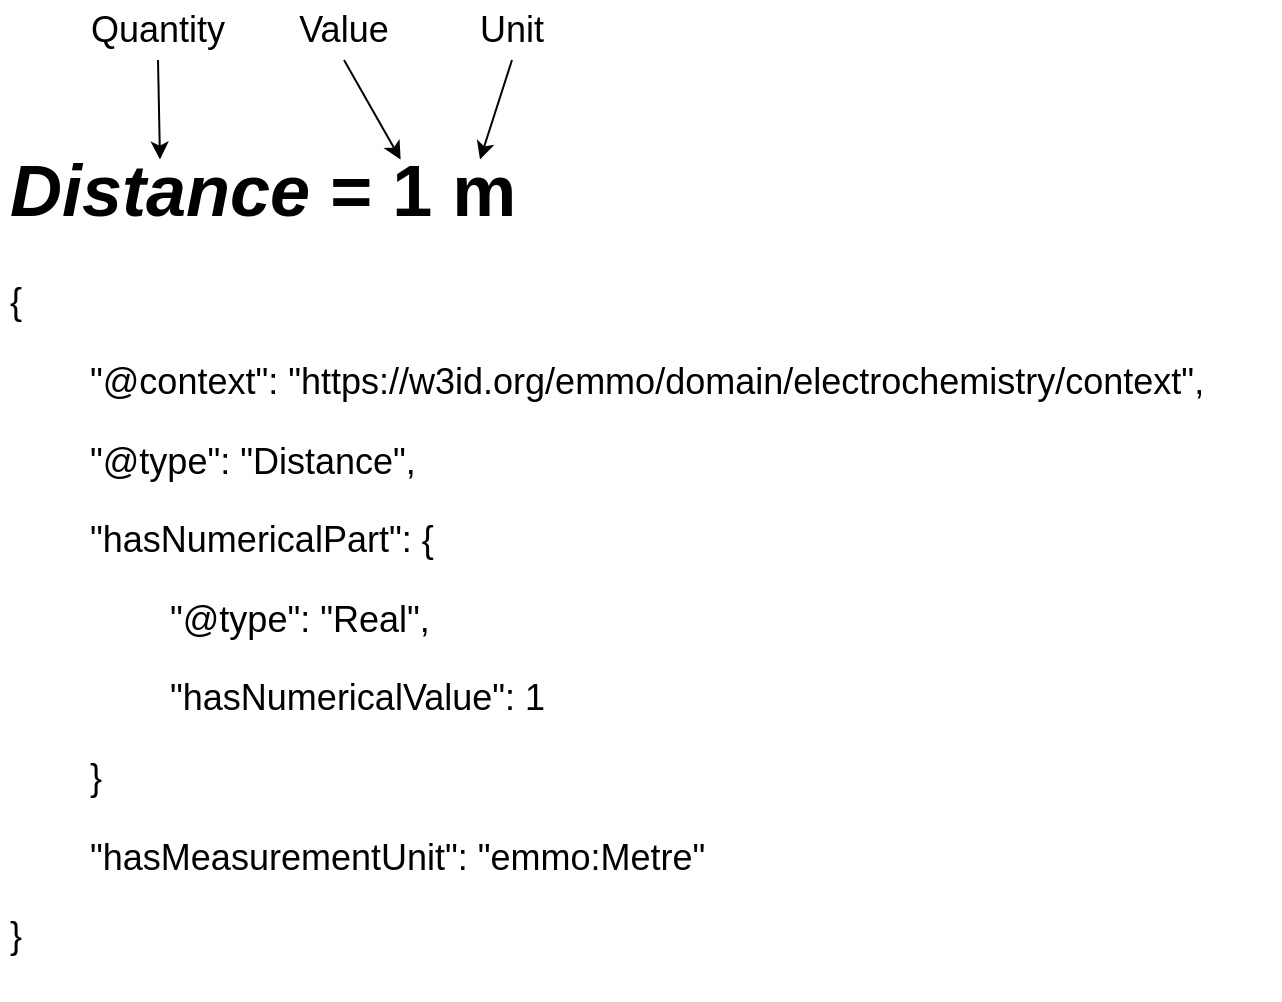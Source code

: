 <mxfile>
    <diagram id="oGXQRySidvoXShvRcTOY" name="Page-1">
        <mxGraphModel dx="772" dy="552" grid="1" gridSize="10" guides="1" tooltips="1" connect="1" arrows="1" fold="1" page="1" pageScale="1" pageWidth="850" pageHeight="1100" math="0" shadow="0">
            <root>
                <mxCell id="0"/>
                <mxCell id="1" parent="0"/>
                <mxCell id="7" value="&lt;h1&gt;&lt;i&gt;Distance &lt;/i&gt;= 1 m&lt;/h1&gt;&lt;p&gt;{&lt;/p&gt;&lt;p&gt;&lt;span style=&quot;white-space: pre;&quot;&gt;&#9;&lt;/span&gt;&quot;@context&quot;: &quot;https://w3id.org/emmo/domain/electrochemistry/context&quot;,&lt;br&gt;&lt;/p&gt;&lt;p&gt;&lt;span style=&quot;white-space: pre;&quot;&gt;&#9;&lt;/span&gt;&quot;@type&quot;: &quot;Distance&quot;,&lt;br&gt;&lt;/p&gt;&lt;p&gt;&lt;span style=&quot;white-space: pre;&quot;&gt;&#9;&lt;/span&gt;&quot;hasNumericalPart&quot;: {&lt;br&gt;&lt;/p&gt;&lt;p&gt;&lt;span style=&quot;white-space: pre;&quot;&gt;&#9;&lt;/span&gt;&lt;span style=&quot;white-space: pre;&quot;&gt;&#9;&lt;/span&gt;&quot;@type&quot;: &quot;Real&quot;,&lt;br&gt;&lt;/p&gt;&lt;p&gt;&lt;span style=&quot;white-space: pre;&quot;&gt;&#9;&lt;/span&gt;&lt;span style=&quot;white-space: pre;&quot;&gt;&#9;&lt;/span&gt;&quot;hasNumericalValue&quot;: 1&lt;br&gt;&lt;/p&gt;&lt;p&gt;&lt;span style=&quot;white-space: pre;&quot;&gt;&#9;&lt;/span&gt;}&lt;br&gt;&lt;/p&gt;&lt;p&gt;&lt;span style=&quot;white-space: pre;&quot;&gt;&#9;&lt;/span&gt;&quot;hasMeasurementUnit&quot;: &quot;emmo:Metre&quot;&lt;br&gt;&lt;/p&gt;&lt;p&gt;}&lt;/p&gt;" style="text;html=1;strokeColor=none;fillColor=none;spacing=5;spacingTop=-20;whiteSpace=wrap;overflow=hidden;rounded=0;fontSize=18;" parent="1" vertex="1">
                    <mxGeometry x="80" y="110" width="640" height="440" as="geometry"/>
                </mxCell>
                <mxCell id="13" style="edgeStyle=none;html=1;exitX=0.5;exitY=1;exitDx=0;exitDy=0;entryX=0.125;entryY=0.045;entryDx=0;entryDy=0;entryPerimeter=0;fontSize=18;" parent="1" source="8" target="7" edge="1">
                    <mxGeometry relative="1" as="geometry"/>
                </mxCell>
                <mxCell id="8" value="Quantity" style="text;html=1;strokeColor=none;fillColor=none;align=center;verticalAlign=middle;whiteSpace=wrap;rounded=0;fontSize=18;" parent="1" vertex="1">
                    <mxGeometry x="129" y="50" width="60" height="30" as="geometry"/>
                </mxCell>
                <mxCell id="14" style="edgeStyle=none;html=1;exitX=0.5;exitY=1;exitDx=0;exitDy=0;entryX=0.313;entryY=0.045;entryDx=0;entryDy=0;entryPerimeter=0;fontSize=18;" parent="1" source="10" target="7" edge="1">
                    <mxGeometry relative="1" as="geometry"/>
                </mxCell>
                <mxCell id="10" value="Value" style="text;html=1;strokeColor=none;fillColor=none;align=center;verticalAlign=middle;whiteSpace=wrap;rounded=0;fontSize=18;" parent="1" vertex="1">
                    <mxGeometry x="222" y="50" width="60" height="30" as="geometry"/>
                </mxCell>
                <mxCell id="11" value="Unit" style="text;html=1;strokeColor=none;fillColor=none;align=center;verticalAlign=middle;whiteSpace=wrap;rounded=0;fontSize=18;" parent="1" vertex="1">
                    <mxGeometry x="306" y="50" width="60" height="30" as="geometry"/>
                </mxCell>
                <mxCell id="17" style="edgeStyle=none;html=1;exitX=0.5;exitY=1;exitDx=0;exitDy=0;entryX=0.375;entryY=0.045;entryDx=0;entryDy=0;entryPerimeter=0;fontSize=18;" parent="1" source="11" target="7" edge="1">
                    <mxGeometry relative="1" as="geometry">
                        <mxPoint x="219" y="90.0" as="sourcePoint"/>
                        <mxPoint x="290.32" y="139.8" as="targetPoint"/>
                    </mxGeometry>
                </mxCell>
            </root>
        </mxGraphModel>
    </diagram>
</mxfile>